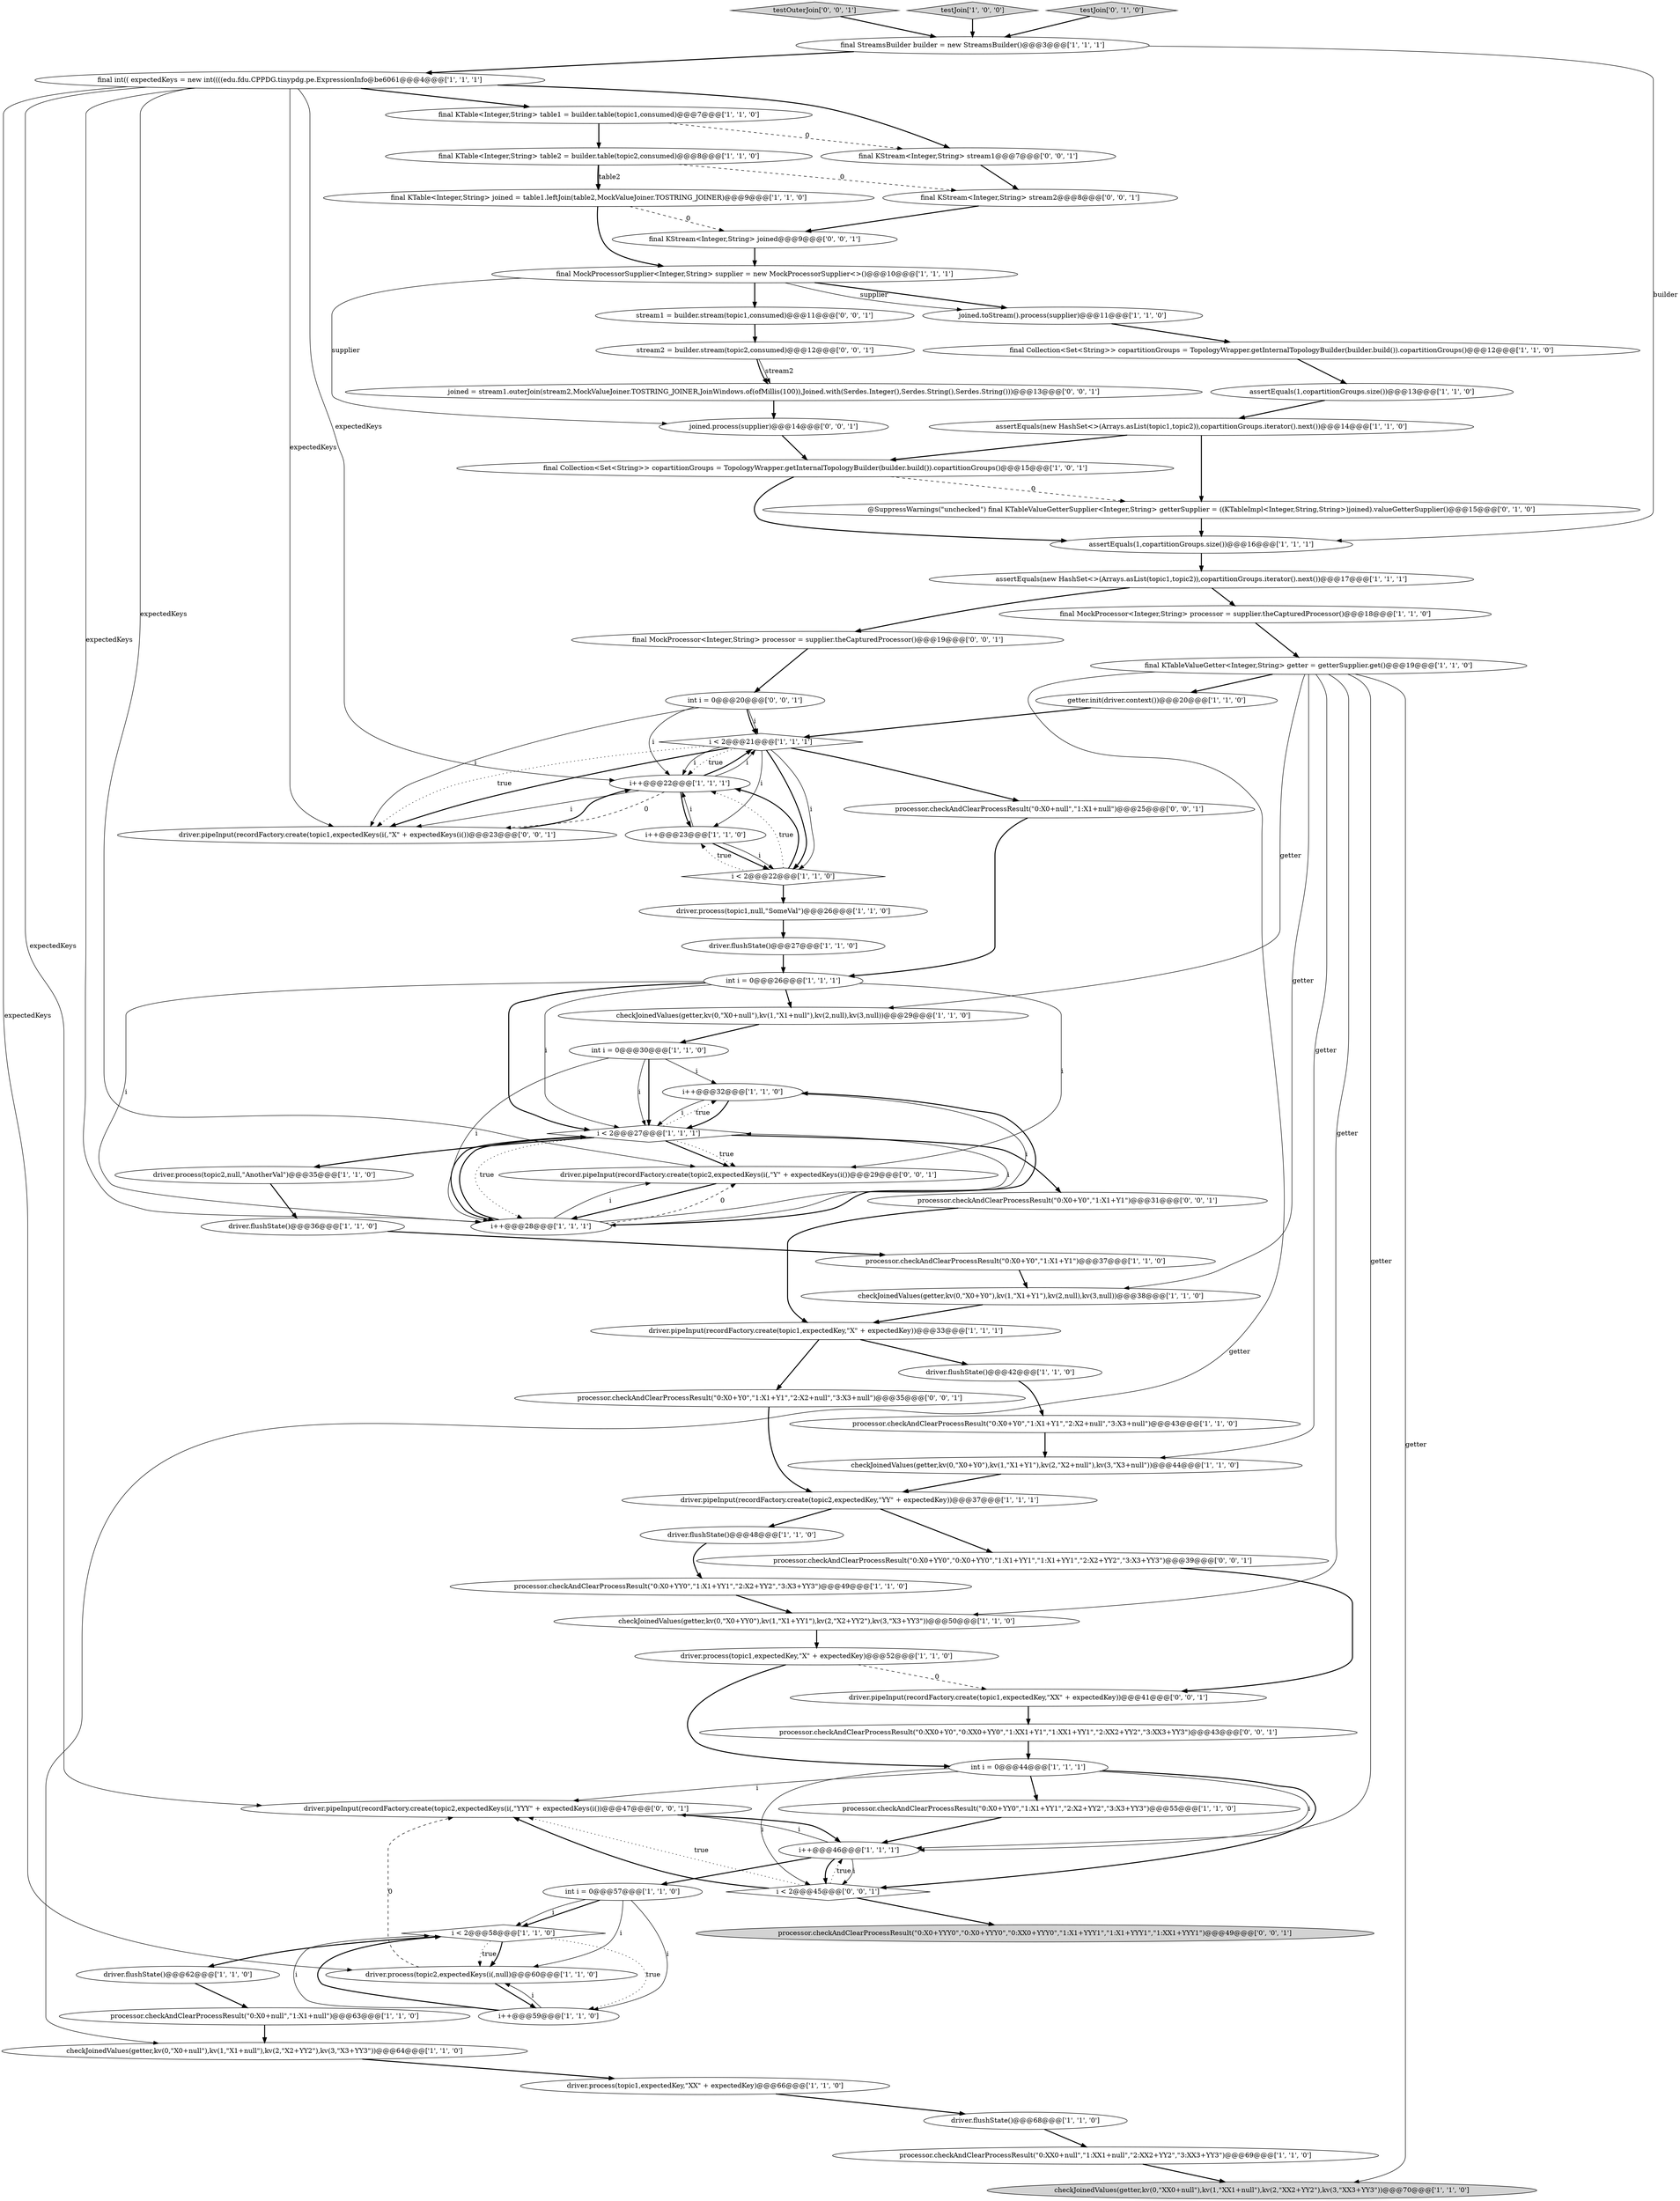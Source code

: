 digraph {
8 [style = filled, label = "i++@@@32@@@['1', '1', '0']", fillcolor = white, shape = ellipse image = "AAA0AAABBB1BBB"];
19 [style = filled, label = "i++@@@22@@@['1', '1', '1']", fillcolor = white, shape = ellipse image = "AAA0AAABBB1BBB"];
25 [style = filled, label = "driver.flushState()@@@42@@@['1', '1', '0']", fillcolor = white, shape = ellipse image = "AAA0AAABBB1BBB"];
58 [style = filled, label = "processor.checkAndClearProcessResult(\"0:X0+YY0\",\"0:X0+YY0\",\"1:X1+YY1\",\"1:X1+YY1\",\"2:X2+YY2\",\"3:X3+YY3\")@@@39@@@['0', '0', '1']", fillcolor = white, shape = ellipse image = "AAA0AAABBB3BBB"];
67 [style = filled, label = "driver.pipeInput(recordFactory.create(topic2,expectedKeys(i(,\"Y\" + expectedKeys(i())@@@29@@@['0', '0', '1']", fillcolor = white, shape = ellipse image = "AAA0AAABBB3BBB"];
69 [style = filled, label = "driver.pipeInput(recordFactory.create(topic2,expectedKeys(i(,\"YYY\" + expectedKeys(i())@@@47@@@['0', '0', '1']", fillcolor = white, shape = ellipse image = "AAA0AAABBB3BBB"];
72 [style = filled, label = "processor.checkAndClearProcessResult(\"0:X0+YYY0\",\"0:X0+YYY0\",\"0:XX0+YYY0\",\"1:X1+YYY1\",\"1:X1+YYY1\",\"1:XX1+YYY1\")@@@49@@@['0', '0', '1']", fillcolor = lightgray, shape = ellipse image = "AAA0AAABBB3BBB"];
74 [style = filled, label = "processor.checkAndClearProcessResult(\"0:X0+null\",\"1:X1+null\")@@@25@@@['0', '0', '1']", fillcolor = white, shape = ellipse image = "AAA0AAABBB3BBB"];
75 [style = filled, label = "testOuterJoin['0', '0', '1']", fillcolor = lightgray, shape = diamond image = "AAA0AAABBB3BBB"];
24 [style = filled, label = "checkJoinedValues(getter,kv(0,\"X0+Y0\"),kv(1,\"X1+Y1\"),kv(2,null),kv(3,null))@@@38@@@['1', '1', '0']", fillcolor = white, shape = ellipse image = "AAA0AAABBB1BBB"];
53 [style = filled, label = "driver.flushState()@@@48@@@['1', '1', '0']", fillcolor = white, shape = ellipse image = "AAA0AAABBB1BBB"];
31 [style = filled, label = "final MockProcessorSupplier<Integer,String> supplier = new MockProcessorSupplier<>()@@@10@@@['1', '1', '1']", fillcolor = white, shape = ellipse image = "AAA0AAABBB1BBB"];
15 [style = filled, label = "driver.pipeInput(recordFactory.create(topic1,expectedKey,\"X\" + expectedKey))@@@33@@@['1', '1', '1']", fillcolor = white, shape = ellipse image = "AAA0AAABBB1BBB"];
46 [style = filled, label = "driver.process(topic1,expectedKey,\"X\" + expectedKey)@@@52@@@['1', '1', '0']", fillcolor = white, shape = ellipse image = "AAA0AAABBB1BBB"];
35 [style = filled, label = "i < 2@@@27@@@['1', '1', '1']", fillcolor = white, shape = diamond image = "AAA0AAABBB1BBB"];
60 [style = filled, label = "driver.pipeInput(recordFactory.create(topic1,expectedKeys(i(,\"X\" + expectedKeys(i())@@@23@@@['0', '0', '1']", fillcolor = white, shape = ellipse image = "AAA0AAABBB3BBB"];
64 [style = filled, label = "i < 2@@@45@@@['0', '0', '1']", fillcolor = white, shape = diamond image = "AAA0AAABBB3BBB"];
54 [style = filled, label = "driver.flushState()@@@27@@@['1', '1', '0']", fillcolor = white, shape = ellipse image = "AAA0AAABBB1BBB"];
9 [style = filled, label = "final KTable<Integer,String> table2 = builder.table(topic2,consumed)@@@8@@@['1', '1', '0']", fillcolor = white, shape = ellipse image = "AAA0AAABBB1BBB"];
16 [style = filled, label = "int i = 0@@@26@@@['1', '1', '1']", fillcolor = white, shape = ellipse image = "AAA0AAABBB1BBB"];
26 [style = filled, label = "checkJoinedValues(getter,kv(0,\"X0+Y0\"),kv(1,\"X1+Y1\"),kv(2,\"X2+null\"),kv(3,\"X3+null\"))@@@44@@@['1', '1', '0']", fillcolor = white, shape = ellipse image = "AAA0AAABBB1BBB"];
37 [style = filled, label = "processor.checkAndClearProcessResult(\"0:X0+Y0\",\"1:X1+Y1\",\"2:X2+null\",\"3:X3+null\")@@@43@@@['1', '1', '0']", fillcolor = white, shape = ellipse image = "AAA0AAABBB1BBB"];
52 [style = filled, label = "i++@@@23@@@['1', '1', '0']", fillcolor = white, shape = ellipse image = "AAA0AAABBB1BBB"];
43 [style = filled, label = "i++@@@28@@@['1', '1', '1']", fillcolor = white, shape = ellipse image = "AAA0AAABBB1BBB"];
62 [style = filled, label = "final KStream<Integer,String> stream1@@@7@@@['0', '0', '1']", fillcolor = white, shape = ellipse image = "AAA0AAABBB3BBB"];
63 [style = filled, label = "driver.pipeInput(recordFactory.create(topic1,expectedKey,\"XX\" + expectedKey))@@@41@@@['0', '0', '1']", fillcolor = white, shape = ellipse image = "AAA0AAABBB3BBB"];
36 [style = filled, label = "i < 2@@@58@@@['1', '1', '0']", fillcolor = white, shape = diamond image = "AAA0AAABBB1BBB"];
76 [style = filled, label = "processor.checkAndClearProcessResult(\"0:X0+Y0\",\"1:X1+Y1\",\"2:X2+null\",\"3:X3+null\")@@@35@@@['0', '0', '1']", fillcolor = white, shape = ellipse image = "AAA0AAABBB3BBB"];
23 [style = filled, label = "checkJoinedValues(getter,kv(0,\"X0+null\"),kv(1,\"X1+null\"),kv(2,\"X2+YY2\"),kv(3,\"X3+YY3\"))@@@64@@@['1', '1', '0']", fillcolor = white, shape = ellipse image = "AAA0AAABBB1BBB"];
18 [style = filled, label = "final StreamsBuilder builder = new StreamsBuilder()@@@3@@@['1', '1', '1']", fillcolor = white, shape = ellipse image = "AAA0AAABBB1BBB"];
5 [style = filled, label = "driver.flushState()@@@36@@@['1', '1', '0']", fillcolor = white, shape = ellipse image = "AAA0AAABBB1BBB"];
27 [style = filled, label = "processor.checkAndClearProcessResult(\"0:X0+YY0\",\"1:X1+YY1\",\"2:X2+YY2\",\"3:X3+YY3\")@@@49@@@['1', '1', '0']", fillcolor = white, shape = ellipse image = "AAA0AAABBB1BBB"];
45 [style = filled, label = "final Collection<Set<String>> copartitionGroups = TopologyWrapper.getInternalTopologyBuilder(builder.build()).copartitionGroups()@@@12@@@['1', '1', '0']", fillcolor = white, shape = ellipse image = "AAA0AAABBB1BBB"];
41 [style = filled, label = "driver.process(topic2,expectedKeys(i(,null)@@@60@@@['1', '1', '0']", fillcolor = white, shape = ellipse image = "AAA0AAABBB1BBB"];
49 [style = filled, label = "final KTable<Integer,String> table1 = builder.table(topic1,consumed)@@@7@@@['1', '1', '0']", fillcolor = white, shape = ellipse image = "AAA0AAABBB1BBB"];
3 [style = filled, label = "i++@@@59@@@['1', '1', '0']", fillcolor = white, shape = ellipse image = "AAA0AAABBB1BBB"];
10 [style = filled, label = "final KTable<Integer,String> joined = table1.leftJoin(table2,MockValueJoiner.TOSTRING_JOINER)@@@9@@@['1', '1', '0']", fillcolor = white, shape = ellipse image = "AAA0AAABBB1BBB"];
39 [style = filled, label = "processor.checkAndClearProcessResult(\"0:XX0+null\",\"1:XX1+null\",\"2:XX2+YY2\",\"3:XX3+YY3\")@@@69@@@['1', '1', '0']", fillcolor = white, shape = ellipse image = "AAA0AAABBB1BBB"];
77 [style = filled, label = "int i = 0@@@20@@@['0', '0', '1']", fillcolor = white, shape = ellipse image = "AAA0AAABBB3BBB"];
71 [style = filled, label = "processor.checkAndClearProcessResult(\"0:XX0+Y0\",\"0:XX0+YY0\",\"1:XX1+Y1\",\"1:XX1+YY1\",\"2:XX2+YY2\",\"3:XX3+YY3\")@@@43@@@['0', '0', '1']", fillcolor = white, shape = ellipse image = "AAA0AAABBB3BBB"];
4 [style = filled, label = "int i = 0@@@30@@@['1', '1', '0']", fillcolor = white, shape = ellipse image = "AAA0AAABBB1BBB"];
65 [style = filled, label = "final MockProcessor<Integer,String> processor = supplier.theCapturedProcessor()@@@19@@@['0', '0', '1']", fillcolor = white, shape = ellipse image = "AAA0AAABBB3BBB"];
1 [style = filled, label = "assertEquals(1,copartitionGroups.size())@@@16@@@['1', '1', '1']", fillcolor = white, shape = ellipse image = "AAA0AAABBB1BBB"];
29 [style = filled, label = "processor.checkAndClearProcessResult(\"0:X0+YY0\",\"1:X1+YY1\",\"2:X2+YY2\",\"3:X3+YY3\")@@@55@@@['1', '1', '0']", fillcolor = white, shape = ellipse image = "AAA0AAABBB1BBB"];
40 [style = filled, label = "int i = 0@@@57@@@['1', '1', '0']", fillcolor = white, shape = ellipse image = "AAA0AAABBB1BBB"];
30 [style = filled, label = "driver.flushState()@@@62@@@['1', '1', '0']", fillcolor = white, shape = ellipse image = "AAA0AAABBB1BBB"];
78 [style = filled, label = "stream1 = builder.stream(topic1,consumed)@@@11@@@['0', '0', '1']", fillcolor = white, shape = ellipse image = "AAA0AAABBB3BBB"];
0 [style = filled, label = "processor.checkAndClearProcessResult(\"0:X0+Y0\",\"1:X1+Y1\")@@@37@@@['1', '1', '0']", fillcolor = white, shape = ellipse image = "AAA0AAABBB1BBB"];
61 [style = filled, label = "processor.checkAndClearProcessResult(\"0:X0+Y0\",\"1:X1+Y1\")@@@31@@@['0', '0', '1']", fillcolor = white, shape = ellipse image = "AAA0AAABBB3BBB"];
2 [style = filled, label = "driver.process(topic2,null,\"AnotherVal\")@@@35@@@['1', '1', '0']", fillcolor = white, shape = ellipse image = "AAA0AAABBB1BBB"];
73 [style = filled, label = "joined = stream1.outerJoin(stream2,MockValueJoiner.TOSTRING_JOINER,JoinWindows.of(ofMillis(100)),Joined.with(Serdes.Integer(),Serdes.String(),Serdes.String()))@@@13@@@['0', '0', '1']", fillcolor = white, shape = ellipse image = "AAA0AAABBB3BBB"];
17 [style = filled, label = "testJoin['1', '0', '0']", fillcolor = lightgray, shape = diamond image = "AAA0AAABBB1BBB"];
14 [style = filled, label = "checkJoinedValues(getter,kv(0,\"X0+null\"),kv(1,\"X1+null\"),kv(2,null),kv(3,null))@@@29@@@['1', '1', '0']", fillcolor = white, shape = ellipse image = "AAA0AAABBB1BBB"];
20 [style = filled, label = "driver.pipeInput(recordFactory.create(topic2,expectedKey,\"YY\" + expectedKey))@@@37@@@['1', '1', '1']", fillcolor = white, shape = ellipse image = "AAA0AAABBB1BBB"];
44 [style = filled, label = "final KTableValueGetter<Integer,String> getter = getterSupplier.get()@@@19@@@['1', '1', '0']", fillcolor = white, shape = ellipse image = "AAA0AAABBB1BBB"];
21 [style = filled, label = "final MockProcessor<Integer,String> processor = supplier.theCapturedProcessor()@@@18@@@['1', '1', '0']", fillcolor = white, shape = ellipse image = "AAA0AAABBB1BBB"];
48 [style = filled, label = "final int(( expectedKeys = new int((((edu.fdu.CPPDG.tinypdg.pe.ExpressionInfo@be6061@@@4@@@['1', '1', '1']", fillcolor = white, shape = ellipse image = "AAA0AAABBB1BBB"];
34 [style = filled, label = "driver.process(topic1,null,\"SomeVal\")@@@26@@@['1', '1', '0']", fillcolor = white, shape = ellipse image = "AAA0AAABBB1BBB"];
38 [style = filled, label = "i < 2@@@21@@@['1', '1', '1']", fillcolor = white, shape = diamond image = "AAA0AAABBB1BBB"];
68 [style = filled, label = "final KStream<Integer,String> stream2@@@8@@@['0', '0', '1']", fillcolor = white, shape = ellipse image = "AAA0AAABBB3BBB"];
7 [style = filled, label = "checkJoinedValues(getter,kv(0,\"XX0+null\"),kv(1,\"XX1+null\"),kv(2,\"XX2+YY2\"),kv(3,\"XX3+YY3\"))@@@70@@@['1', '1', '0']", fillcolor = lightgray, shape = ellipse image = "AAA0AAABBB1BBB"];
32 [style = filled, label = "assertEquals(1,copartitionGroups.size())@@@13@@@['1', '1', '0']", fillcolor = white, shape = ellipse image = "AAA0AAABBB1BBB"];
56 [style = filled, label = "testJoin['0', '1', '0']", fillcolor = lightgray, shape = diamond image = "AAA0AAABBB2BBB"];
50 [style = filled, label = "joined.toStream().process(supplier)@@@11@@@['1', '1', '0']", fillcolor = white, shape = ellipse image = "AAA0AAABBB1BBB"];
28 [style = filled, label = "processor.checkAndClearProcessResult(\"0:X0+null\",\"1:X1+null\")@@@63@@@['1', '1', '0']", fillcolor = white, shape = ellipse image = "AAA0AAABBB1BBB"];
70 [style = filled, label = "stream2 = builder.stream(topic2,consumed)@@@12@@@['0', '0', '1']", fillcolor = white, shape = ellipse image = "AAA0AAABBB3BBB"];
13 [style = filled, label = "getter.init(driver.context())@@@20@@@['1', '1', '0']", fillcolor = white, shape = ellipse image = "AAA0AAABBB1BBB"];
57 [style = filled, label = "@SuppressWarnings(\"unchecked\") final KTableValueGetterSupplier<Integer,String> getterSupplier = ((KTableImpl<Integer,String,String>)joined).valueGetterSupplier()@@@15@@@['0', '1', '0']", fillcolor = white, shape = ellipse image = "AAA1AAABBB2BBB"];
42 [style = filled, label = "driver.process(topic1,expectedKey,\"XX\" + expectedKey)@@@66@@@['1', '1', '0']", fillcolor = white, shape = ellipse image = "AAA0AAABBB1BBB"];
47 [style = filled, label = "driver.flushState()@@@68@@@['1', '1', '0']", fillcolor = white, shape = ellipse image = "AAA0AAABBB1BBB"];
6 [style = filled, label = "checkJoinedValues(getter,kv(0,\"X0+YY0\"),kv(1,\"X1+YY1\"),kv(2,\"X2+YY2\"),kv(3,\"X3+YY3\"))@@@50@@@['1', '1', '0']", fillcolor = white, shape = ellipse image = "AAA0AAABBB1BBB"];
22 [style = filled, label = "int i = 0@@@44@@@['1', '1', '1']", fillcolor = white, shape = ellipse image = "AAA0AAABBB1BBB"];
11 [style = filled, label = "i++@@@46@@@['1', '1', '1']", fillcolor = white, shape = ellipse image = "AAA0AAABBB1BBB"];
12 [style = filled, label = "assertEquals(new HashSet<>(Arrays.asList(topic1,topic2)),copartitionGroups.iterator().next())@@@14@@@['1', '1', '0']", fillcolor = white, shape = ellipse image = "AAA0AAABBB1BBB"];
66 [style = filled, label = "final KStream<Integer,String> joined@@@9@@@['0', '0', '1']", fillcolor = white, shape = ellipse image = "AAA0AAABBB3BBB"];
55 [style = filled, label = "final Collection<Set<String>> copartitionGroups = TopologyWrapper.getInternalTopologyBuilder(builder.build()).copartitionGroups()@@@15@@@['1', '0', '1']", fillcolor = white, shape = ellipse image = "AAA0AAABBB1BBB"];
59 [style = filled, label = "joined.process(supplier)@@@14@@@['0', '0', '1']", fillcolor = white, shape = ellipse image = "AAA0AAABBB3BBB"];
33 [style = filled, label = "i < 2@@@22@@@['1', '1', '0']", fillcolor = white, shape = diamond image = "AAA0AAABBB1BBB"];
51 [style = filled, label = "assertEquals(new HashSet<>(Arrays.asList(topic1,topic2)),copartitionGroups.iterator().next())@@@17@@@['1', '1', '1']", fillcolor = white, shape = ellipse image = "AAA0AAABBB1BBB"];
77->60 [style = solid, label="i"];
22->29 [style = bold, label=""];
63->71 [style = bold, label=""];
22->64 [style = solid, label="i"];
52->33 [style = bold, label=""];
54->16 [style = bold, label=""];
77->19 [style = solid, label="i"];
77->38 [style = solid, label="i"];
36->30 [style = bold, label=""];
8->35 [style = bold, label=""];
33->52 [style = dotted, label="true"];
31->59 [style = solid, label="supplier"];
40->41 [style = solid, label="i"];
33->34 [style = bold, label=""];
35->8 [style = dotted, label="true"];
51->65 [style = bold, label=""];
45->32 [style = bold, label=""];
19->38 [style = bold, label=""];
71->22 [style = bold, label=""];
31->50 [style = bold, label=""];
38->74 [style = bold, label=""];
75->18 [style = bold, label=""];
3->36 [style = solid, label="i"];
13->38 [style = bold, label=""];
51->21 [style = bold, label=""];
55->1 [style = bold, label=""];
68->66 [style = bold, label=""];
48->62 [style = bold, label=""];
4->43 [style = solid, label="i"];
11->64 [style = bold, label=""];
38->60 [style = bold, label=""];
15->25 [style = bold, label=""];
25->37 [style = bold, label=""];
16->35 [style = bold, label=""];
18->48 [style = bold, label=""];
21->44 [style = bold, label=""];
49->9 [style = bold, label=""];
69->11 [style = bold, label=""];
16->35 [style = solid, label="i"];
35->67 [style = bold, label=""];
36->41 [style = dotted, label="true"];
53->27 [style = bold, label=""];
43->67 [style = dashed, label="0"];
22->64 [style = bold, label=""];
46->22 [style = bold, label=""];
8->43 [style = solid, label="i"];
34->54 [style = bold, label=""];
76->20 [style = bold, label=""];
47->39 [style = bold, label=""];
4->35 [style = solid, label="i"];
49->62 [style = dashed, label="0"];
9->10 [style = solid, label="table2"];
31->78 [style = bold, label=""];
36->41 [style = bold, label=""];
78->70 [style = bold, label=""];
66->31 [style = bold, label=""];
52->33 [style = solid, label="i"];
48->60 [style = solid, label="expectedKeys"];
35->67 [style = dotted, label="true"];
41->3 [style = bold, label=""];
35->61 [style = bold, label=""];
30->28 [style = bold, label=""];
8->35 [style = solid, label="i"];
38->33 [style = bold, label=""];
10->66 [style = dashed, label="0"];
40->3 [style = solid, label="i"];
19->60 [style = dashed, label="0"];
44->23 [style = solid, label="getter"];
9->10 [style = bold, label=""];
42->47 [style = bold, label=""];
12->57 [style = bold, label=""];
35->2 [style = bold, label=""];
48->43 [style = solid, label="expectedKeys"];
16->43 [style = solid, label="i"];
18->1 [style = solid, label="builder"];
11->40 [style = bold, label=""];
33->19 [style = dotted, label="true"];
35->43 [style = bold, label=""];
16->67 [style = solid, label="i"];
4->35 [style = bold, label=""];
26->20 [style = bold, label=""];
64->69 [style = bold, label=""];
58->63 [style = bold, label=""];
28->23 [style = bold, label=""];
38->52 [style = solid, label="i"];
37->26 [style = bold, label=""];
48->41 [style = solid, label="expectedKeys"];
4->8 [style = solid, label="i"];
38->60 [style = dotted, label="true"];
0->24 [style = bold, label=""];
11->69 [style = solid, label="i"];
46->63 [style = dashed, label="0"];
43->35 [style = bold, label=""];
44->14 [style = solid, label="getter"];
38->19 [style = dotted, label="true"];
19->52 [style = bold, label=""];
41->69 [style = dashed, label="0"];
44->6 [style = solid, label="getter"];
3->36 [style = bold, label=""];
27->6 [style = bold, label=""];
64->69 [style = dotted, label="true"];
50->45 [style = bold, label=""];
22->69 [style = solid, label="i"];
43->8 [style = bold, label=""];
35->43 [style = dotted, label="true"];
20->53 [style = bold, label=""];
23->42 [style = bold, label=""];
64->11 [style = dotted, label="true"];
19->38 [style = solid, label="i"];
61->15 [style = bold, label=""];
44->13 [style = bold, label=""];
48->49 [style = bold, label=""];
32->12 [style = bold, label=""];
1->51 [style = bold, label=""];
36->3 [style = dotted, label="true"];
9->68 [style = dashed, label="0"];
38->19 [style = solid, label="i"];
44->11 [style = solid, label="getter"];
48->19 [style = solid, label="expectedKeys"];
40->36 [style = bold, label=""];
2->5 [style = bold, label=""];
17->18 [style = bold, label=""];
19->60 [style = solid, label="i"];
40->36 [style = solid, label="i"];
24->15 [style = bold, label=""];
55->57 [style = dashed, label="0"];
74->16 [style = bold, label=""];
3->41 [style = solid, label="i"];
10->31 [style = bold, label=""];
70->73 [style = bold, label=""];
20->58 [style = bold, label=""];
15->76 [style = bold, label=""];
65->77 [style = bold, label=""];
56->18 [style = bold, label=""];
11->64 [style = solid, label="i"];
39->7 [style = bold, label=""];
67->43 [style = bold, label=""];
5->0 [style = bold, label=""];
59->55 [style = bold, label=""];
44->26 [style = solid, label="getter"];
44->24 [style = solid, label="getter"];
38->33 [style = solid, label="i"];
64->72 [style = bold, label=""];
16->14 [style = bold, label=""];
48->67 [style = solid, label="expectedKeys"];
6->46 [style = bold, label=""];
48->69 [style = solid, label="expectedKeys"];
57->1 [style = bold, label=""];
12->55 [style = bold, label=""];
33->19 [style = bold, label=""];
77->38 [style = bold, label=""];
60->19 [style = bold, label=""];
43->67 [style = solid, label="i"];
14->4 [style = bold, label=""];
73->59 [style = bold, label=""];
43->35 [style = solid, label="i"];
22->11 [style = solid, label="i"];
70->73 [style = solid, label="stream2"];
31->50 [style = solid, label="supplier"];
44->7 [style = solid, label="getter"];
52->19 [style = solid, label="i"];
29->11 [style = bold, label=""];
62->68 [style = bold, label=""];
}
